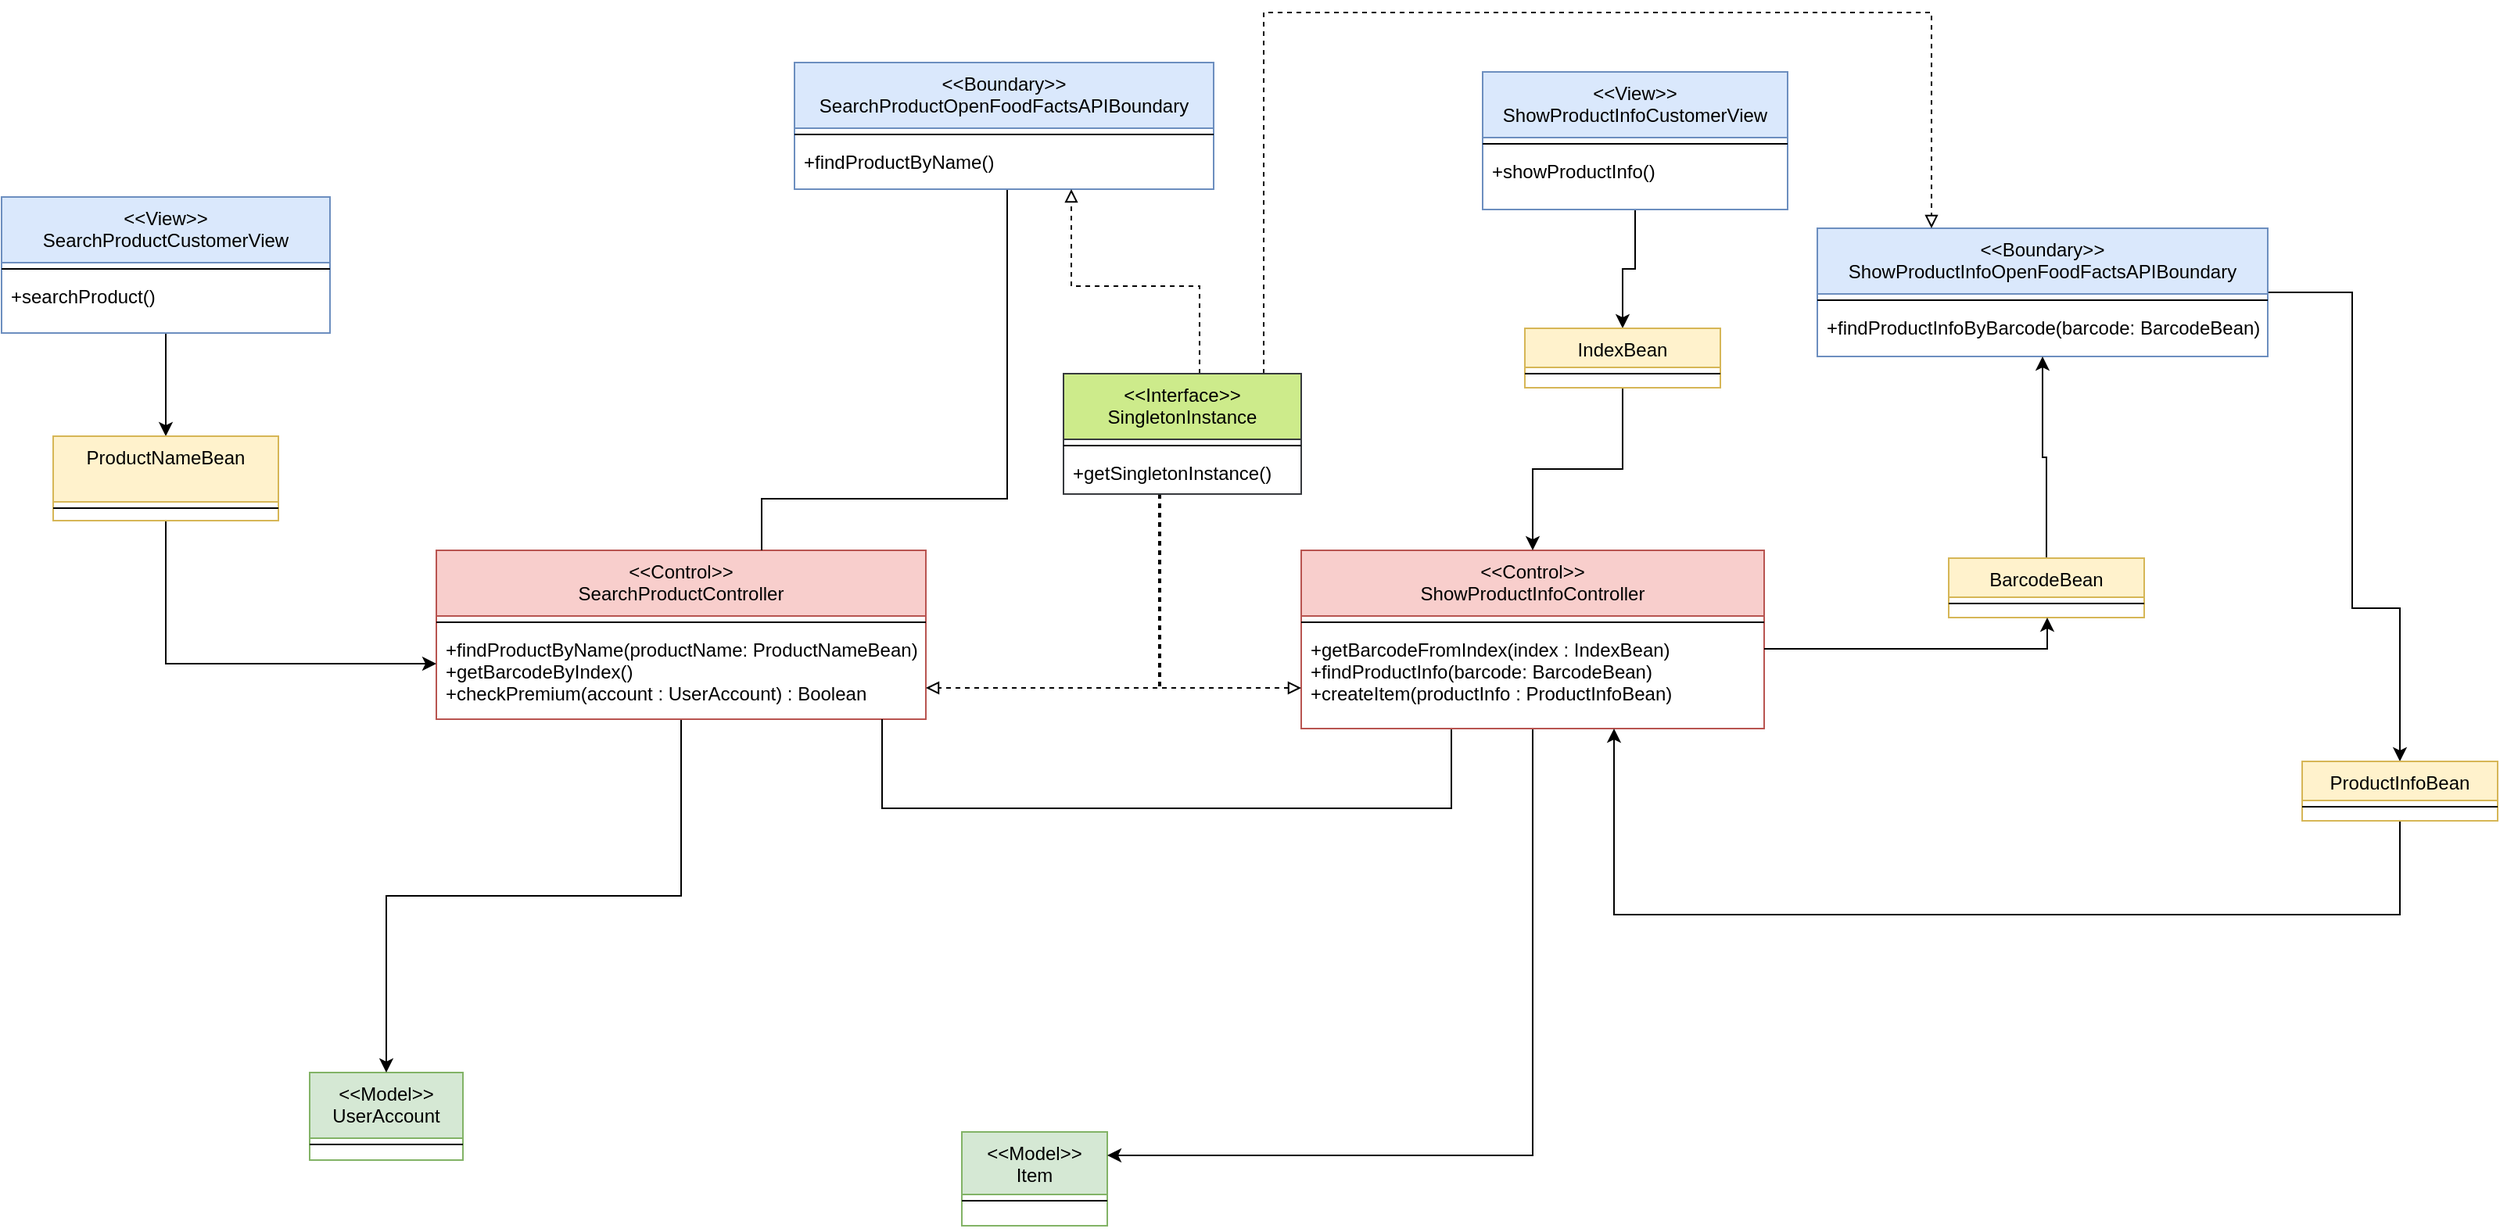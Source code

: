 <mxfile version="20.8.5" type="device"><diagram name="Pagina-1" id="UmniKbAy3muger2Wqppi"><mxGraphModel dx="1575" dy="899" grid="0" gridSize="10" guides="1" tooltips="1" connect="1" arrows="1" fold="1" page="1" pageScale="1" pageWidth="827" pageHeight="1169" math="0" shadow="0"><root><mxCell id="0"/><mxCell id="1" parent="0"/><mxCell id="kpLYrS2HoN4zXeKdUY_x-1" value="&lt;&lt;Model&gt;&gt;&#10;UserAccount" style="swimlane;fontStyle=0;align=center;verticalAlign=top;childLayout=stackLayout;horizontal=1;startSize=42;horizontalStack=0;resizeParent=1;resizeLast=0;collapsible=1;marginBottom=0;rounded=0;shadow=0;strokeWidth=1;fillColor=#d5e8d4;strokeColor=#82b366;" parent="1" vertex="1"><mxGeometry x="390" y="714" width="98" height="56" as="geometry"><mxRectangle x="894.5" y="841" width="160" height="54" as="alternateBounds"/></mxGeometry></mxCell><mxCell id="kpLYrS2HoN4zXeKdUY_x-2" value="" style="line;html=1;strokeWidth=1;align=left;verticalAlign=middle;spacingTop=-1;spacingLeft=3;spacingRight=3;rotatable=0;labelPosition=right;points=[];portConstraint=eastwest;" parent="kpLYrS2HoN4zXeKdUY_x-1" vertex="1"><mxGeometry y="42" width="98" height="8" as="geometry"/></mxCell><mxCell id="kpLYrS2HoN4zXeKdUY_x-4" value="&lt;&lt;Model&gt;&gt;&#10;Item" style="swimlane;fontStyle=0;align=center;verticalAlign=top;childLayout=stackLayout;horizontal=1;startSize=40;horizontalStack=0;resizeParent=1;resizeLast=0;collapsible=1;marginBottom=0;rounded=0;shadow=0;strokeWidth=1;fillColor=#d5e8d4;strokeColor=#82b366;" parent="1" vertex="1"><mxGeometry x="807" y="752" width="93" height="60" as="geometry"><mxRectangle x="1407.5" y="893" width="160" height="49.5" as="alternateBounds"/></mxGeometry></mxCell><mxCell id="kpLYrS2HoN4zXeKdUY_x-5" value="" style="line;html=1;strokeWidth=1;align=left;verticalAlign=middle;spacingTop=-1;spacingLeft=3;spacingRight=3;rotatable=0;labelPosition=right;points=[];portConstraint=eastwest;" parent="kpLYrS2HoN4zXeKdUY_x-4" vertex="1"><mxGeometry y="40" width="93" height="8" as="geometry"/></mxCell><mxCell id="kpLYrS2HoN4zXeKdUY_x-6" value="&#10; " style="text;align=left;verticalAlign=top;spacingLeft=4;spacingRight=4;overflow=hidden;rotatable=0;points=[[0,0.5],[1,0.5]];portConstraint=eastwest;" parent="kpLYrS2HoN4zXeKdUY_x-4" vertex="1"><mxGeometry y="48" width="93" height="12" as="geometry"/></mxCell><mxCell id="kpLYrS2HoN4zXeKdUY_x-7" style="edgeStyle=orthogonalEdgeStyle;rounded=0;orthogonalLoop=1;jettySize=auto;html=1;" parent="1" source="kpLYrS2HoN4zXeKdUY_x-8" target="kpLYrS2HoN4zXeKdUY_x-1" edge="1"><mxGeometry relative="1" as="geometry"/></mxCell><mxCell id="kpLYrS2HoN4zXeKdUY_x-8" value="&lt;&lt;Control&gt;&gt;&#10;SearchProductController" style="swimlane;fontStyle=0;align=center;verticalAlign=top;childLayout=stackLayout;horizontal=1;startSize=42;horizontalStack=0;resizeParent=1;resizeLast=0;collapsible=1;marginBottom=0;rounded=0;shadow=0;strokeWidth=1;fillColor=#f8cecc;strokeColor=#b85450;" parent="1" vertex="1"><mxGeometry x="471" y="380" width="313" height="108" as="geometry"><mxRectangle x="894.5" y="841" width="160" height="54" as="alternateBounds"/></mxGeometry></mxCell><mxCell id="kpLYrS2HoN4zXeKdUY_x-9" value="" style="line;html=1;strokeWidth=1;align=left;verticalAlign=middle;spacingTop=-1;spacingLeft=3;spacingRight=3;rotatable=0;labelPosition=right;points=[];portConstraint=eastwest;" parent="kpLYrS2HoN4zXeKdUY_x-8" vertex="1"><mxGeometry y="42" width="313" height="8" as="geometry"/></mxCell><mxCell id="kpLYrS2HoN4zXeKdUY_x-10" value="+findProductByName(productName: ProductNameBean)&#10;+getBarcodeByIndex()&#10;+checkPremium(account : UserAccount) : Boolean" style="text;align=left;verticalAlign=top;spacingLeft=4;spacingRight=4;overflow=hidden;rotatable=0;points=[[0,0.5],[1,0.5]];portConstraint=eastwest;" parent="kpLYrS2HoN4zXeKdUY_x-8" vertex="1"><mxGeometry y="50" width="313" height="45" as="geometry"/></mxCell><mxCell id="kpLYrS2HoN4zXeKdUY_x-11" style="edgeStyle=orthogonalEdgeStyle;rounded=0;orthogonalLoop=1;jettySize=auto;html=1;startArrow=classic;startFill=1;endArrow=none;endFill=0;" parent="1" source="kpLYrS2HoN4zXeKdUY_x-32" target="kpLYrS2HoN4zXeKdUY_x-12" edge="1"><mxGeometry relative="1" as="geometry"/></mxCell><mxCell id="kpLYrS2HoN4zXeKdUY_x-12" value="&lt;&lt;View&gt;&gt;&#10;SearchProductCustomerView" style="swimlane;fontStyle=0;align=center;verticalAlign=top;childLayout=stackLayout;horizontal=1;startSize=42;horizontalStack=0;resizeParent=1;resizeLast=0;collapsible=1;marginBottom=0;rounded=0;shadow=0;strokeWidth=1;fillColor=#dae8fc;strokeColor=#6c8ebf;" parent="1" vertex="1"><mxGeometry x="193" y="154" width="210" height="87" as="geometry"><mxRectangle x="894.5" y="841" width="160" height="54" as="alternateBounds"/></mxGeometry></mxCell><mxCell id="kpLYrS2HoN4zXeKdUY_x-13" value="" style="line;html=1;strokeWidth=1;align=left;verticalAlign=middle;spacingTop=-1;spacingLeft=3;spacingRight=3;rotatable=0;labelPosition=right;points=[];portConstraint=eastwest;" parent="kpLYrS2HoN4zXeKdUY_x-12" vertex="1"><mxGeometry y="42" width="210" height="8" as="geometry"/></mxCell><mxCell id="kpLYrS2HoN4zXeKdUY_x-14" value="+searchProduct()" style="text;align=left;verticalAlign=top;spacingLeft=4;spacingRight=4;overflow=hidden;rotatable=0;points=[[0,0.5],[1,0.5]];portConstraint=eastwest;" parent="kpLYrS2HoN4zXeKdUY_x-12" vertex="1"><mxGeometry y="50" width="210" height="37" as="geometry"/></mxCell><mxCell id="kpLYrS2HoN4zXeKdUY_x-15" style="edgeStyle=orthogonalEdgeStyle;rounded=0;orthogonalLoop=1;jettySize=auto;html=1;startArrow=none;startFill=0;endArrow=none;endFill=0;" parent="1" source="kpLYrS2HoN4zXeKdUY_x-16" target="kpLYrS2HoN4zXeKdUY_x-8" edge="1"><mxGeometry relative="1" as="geometry"><Array as="points"><mxPoint x="836" y="347"/><mxPoint x="679" y="347"/></Array></mxGeometry></mxCell><mxCell id="kpLYrS2HoN4zXeKdUY_x-16" value="&lt;&lt;Boundary&gt;&gt;&#10;SearchProductOpenFoodFactsAPIBoundary" style="swimlane;fontStyle=0;align=center;verticalAlign=top;childLayout=stackLayout;horizontal=1;startSize=42;horizontalStack=0;resizeParent=1;resizeLast=0;collapsible=1;marginBottom=0;rounded=0;shadow=0;strokeWidth=1;fillColor=#dae8fc;strokeColor=#6c8ebf;" parent="1" vertex="1"><mxGeometry x="700" y="68" width="268" height="81" as="geometry"><mxRectangle x="894.5" y="841" width="160" height="54" as="alternateBounds"/></mxGeometry></mxCell><mxCell id="kpLYrS2HoN4zXeKdUY_x-17" value="" style="line;html=1;strokeWidth=1;align=left;verticalAlign=middle;spacingTop=-1;spacingLeft=3;spacingRight=3;rotatable=0;labelPosition=right;points=[];portConstraint=eastwest;" parent="kpLYrS2HoN4zXeKdUY_x-16" vertex="1"><mxGeometry y="42" width="268" height="8" as="geometry"/></mxCell><mxCell id="kpLYrS2HoN4zXeKdUY_x-18" value="+findProductByName()" style="text;align=left;verticalAlign=top;spacingLeft=4;spacingRight=4;overflow=hidden;rotatable=0;points=[[0,0.5],[1,0.5]];portConstraint=eastwest;" parent="kpLYrS2HoN4zXeKdUY_x-16" vertex="1"><mxGeometry y="50" width="268" height="25" as="geometry"/></mxCell><mxCell id="kpLYrS2HoN4zXeKdUY_x-39" style="edgeStyle=orthogonalEdgeStyle;rounded=0;orthogonalLoop=1;jettySize=auto;html=1;startArrow=none;startFill=0;endArrow=classic;endFill=1;" parent="1" source="kpLYrS2HoN4zXeKdUY_x-20" target="kpLYrS2HoN4zXeKdUY_x-37" edge="1"><mxGeometry relative="1" as="geometry"/></mxCell><mxCell id="kpLYrS2HoN4zXeKdUY_x-20" value="&lt;&lt;View&gt;&gt;&#10;ShowProductInfoCustomerView" style="swimlane;fontStyle=0;align=center;verticalAlign=top;childLayout=stackLayout;horizontal=1;startSize=42;horizontalStack=0;resizeParent=1;resizeLast=0;collapsible=1;marginBottom=0;rounded=0;shadow=0;strokeWidth=1;fillColor=#dae8fc;strokeColor=#6c8ebf;" parent="1" vertex="1"><mxGeometry x="1140" y="74" width="195" height="88" as="geometry"><mxRectangle x="894.5" y="841" width="160" height="54" as="alternateBounds"/></mxGeometry></mxCell><mxCell id="kpLYrS2HoN4zXeKdUY_x-21" value="" style="line;html=1;strokeWidth=1;align=left;verticalAlign=middle;spacingTop=-1;spacingLeft=3;spacingRight=3;rotatable=0;labelPosition=right;points=[];portConstraint=eastwest;" parent="kpLYrS2HoN4zXeKdUY_x-20" vertex="1"><mxGeometry y="42" width="195" height="8" as="geometry"/></mxCell><mxCell id="kpLYrS2HoN4zXeKdUY_x-22" value="+showProductInfo()" style="text;align=left;verticalAlign=top;spacingLeft=4;spacingRight=4;overflow=hidden;rotatable=0;points=[[0,0.5],[1,0.5]];portConstraint=eastwest;" parent="kpLYrS2HoN4zXeKdUY_x-20" vertex="1"><mxGeometry y="50" width="195" height="38" as="geometry"/></mxCell><mxCell id="kpLYrS2HoN4zXeKdUY_x-24" style="edgeStyle=orthogonalEdgeStyle;rounded=0;orthogonalLoop=1;jettySize=auto;html=1;startArrow=none;startFill=0;endArrow=none;endFill=0;" parent="1" source="kpLYrS2HoN4zXeKdUY_x-26" target="kpLYrS2HoN4zXeKdUY_x-8" edge="1"><mxGeometry relative="1" as="geometry"><Array as="points"><mxPoint x="1120" y="545"/><mxPoint x="756" y="545"/></Array></mxGeometry></mxCell><mxCell id="kpLYrS2HoN4zXeKdUY_x-25" style="edgeStyle=orthogonalEdgeStyle;rounded=0;orthogonalLoop=1;jettySize=auto;html=1;startArrow=none;startFill=0;" parent="1" source="kpLYrS2HoN4zXeKdUY_x-26" target="kpLYrS2HoN4zXeKdUY_x-4" edge="1"><mxGeometry relative="1" as="geometry"><Array as="points"><mxPoint x="1172" y="767"/></Array></mxGeometry></mxCell><mxCell id="kpLYrS2HoN4zXeKdUY_x-26" value="&lt;&lt;Control&gt;&gt;&#10;ShowProductInfoController" style="swimlane;fontStyle=0;align=center;verticalAlign=top;childLayout=stackLayout;horizontal=1;startSize=42;horizontalStack=0;resizeParent=1;resizeLast=0;collapsible=1;marginBottom=0;rounded=0;shadow=0;strokeWidth=1;fillColor=#f8cecc;strokeColor=#b85450;" parent="1" vertex="1"><mxGeometry x="1024" y="380" width="296" height="114" as="geometry"><mxRectangle x="894.5" y="841" width="160" height="54" as="alternateBounds"/></mxGeometry></mxCell><mxCell id="kpLYrS2HoN4zXeKdUY_x-27" value="" style="line;html=1;strokeWidth=1;align=left;verticalAlign=middle;spacingTop=-1;spacingLeft=3;spacingRight=3;rotatable=0;labelPosition=right;points=[];portConstraint=eastwest;" parent="kpLYrS2HoN4zXeKdUY_x-26" vertex="1"><mxGeometry y="42" width="296" height="8" as="geometry"/></mxCell><mxCell id="kpLYrS2HoN4zXeKdUY_x-28" value="+getBarcodeFromIndex(index : IndexBean)&#10;+findProductInfo(barcode: BarcodeBean) &#10;+createItem(productInfo : ProductInfoBean)" style="text;align=left;verticalAlign=top;spacingLeft=4;spacingRight=4;overflow=hidden;rotatable=0;points=[[0,0.5],[1,0.5]];portConstraint=eastwest;" parent="kpLYrS2HoN4zXeKdUY_x-26" vertex="1"><mxGeometry y="50" width="296" height="61" as="geometry"/></mxCell><mxCell id="kpLYrS2HoN4zXeKdUY_x-47" style="edgeStyle=orthogonalEdgeStyle;rounded=0;orthogonalLoop=1;jettySize=auto;html=1;entryX=0.5;entryY=0;entryDx=0;entryDy=0;startArrow=none;startFill=0;endArrow=classic;endFill=1;" parent="1" source="kpLYrS2HoN4zXeKdUY_x-29" target="kpLYrS2HoN4zXeKdUY_x-45" edge="1"><mxGeometry relative="1" as="geometry"><Array as="points"><mxPoint x="1696" y="417"/><mxPoint x="1727" y="417"/></Array></mxGeometry></mxCell><mxCell id="kpLYrS2HoN4zXeKdUY_x-29" value="&lt;&lt;Boundary&gt;&gt;&#10;ShowProductInfoOpenFoodFactsAPIBoundary" style="swimlane;fontStyle=0;align=center;verticalAlign=top;childLayout=stackLayout;horizontal=1;startSize=42;horizontalStack=0;resizeParent=1;resizeLast=0;collapsible=1;marginBottom=0;rounded=0;shadow=0;strokeWidth=1;fillColor=#dae8fc;strokeColor=#6c8ebf;" parent="1" vertex="1"><mxGeometry x="1354" y="174" width="288" height="82" as="geometry"><mxRectangle x="894.5" y="841" width="160" height="54" as="alternateBounds"/></mxGeometry></mxCell><mxCell id="kpLYrS2HoN4zXeKdUY_x-30" value="" style="line;html=1;strokeWidth=1;align=left;verticalAlign=middle;spacingTop=-1;spacingLeft=3;spacingRight=3;rotatable=0;labelPosition=right;points=[];portConstraint=eastwest;" parent="kpLYrS2HoN4zXeKdUY_x-29" vertex="1"><mxGeometry y="42" width="288" height="8" as="geometry"/></mxCell><mxCell id="kpLYrS2HoN4zXeKdUY_x-31" value="+findProductInfoByBarcode(barcode: BarcodeBean) " style="text;align=left;verticalAlign=top;spacingLeft=4;spacingRight=4;overflow=hidden;rotatable=0;points=[[0,0.5],[1,0.5]];portConstraint=eastwest;" parent="kpLYrS2HoN4zXeKdUY_x-29" vertex="1"><mxGeometry y="50" width="288" height="32" as="geometry"/></mxCell><mxCell id="kpLYrS2HoN4zXeKdUY_x-35" style="edgeStyle=orthogonalEdgeStyle;rounded=0;orthogonalLoop=1;jettySize=auto;html=1;entryX=0;entryY=0.5;entryDx=0;entryDy=0;endArrow=classic;endFill=1;" parent="1" source="kpLYrS2HoN4zXeKdUY_x-32" target="kpLYrS2HoN4zXeKdUY_x-10" edge="1"><mxGeometry relative="1" as="geometry"/></mxCell><mxCell id="kpLYrS2HoN4zXeKdUY_x-32" value="ProductNameBean" style="swimlane;fontStyle=0;align=center;verticalAlign=top;childLayout=stackLayout;horizontal=1;startSize=42;horizontalStack=0;resizeParent=1;resizeLast=0;collapsible=1;marginBottom=0;rounded=0;shadow=0;strokeWidth=1;fillColor=#fff2cc;strokeColor=#d6b656;" parent="1" vertex="1"><mxGeometry x="226" y="307" width="144" height="54" as="geometry"><mxRectangle x="894.5" y="841" width="160" height="54" as="alternateBounds"/></mxGeometry></mxCell><mxCell id="kpLYrS2HoN4zXeKdUY_x-33" value="" style="line;html=1;strokeWidth=1;align=left;verticalAlign=middle;spacingTop=-1;spacingLeft=3;spacingRight=3;rotatable=0;labelPosition=right;points=[];portConstraint=eastwest;" parent="kpLYrS2HoN4zXeKdUY_x-32" vertex="1"><mxGeometry y="42" width="144" height="8" as="geometry"/></mxCell><mxCell id="kpLYrS2HoN4zXeKdUY_x-40" style="edgeStyle=orthogonalEdgeStyle;rounded=0;orthogonalLoop=1;jettySize=auto;html=1;startArrow=none;startFill=0;endArrow=classic;endFill=1;" parent="1" source="kpLYrS2HoN4zXeKdUY_x-37" target="kpLYrS2HoN4zXeKdUY_x-26" edge="1"><mxGeometry relative="1" as="geometry"/></mxCell><mxCell id="kpLYrS2HoN4zXeKdUY_x-37" value="IndexBean" style="swimlane;fontStyle=0;align=center;verticalAlign=top;childLayout=stackLayout;horizontal=1;startSize=25;horizontalStack=0;resizeParent=1;resizeLast=0;collapsible=1;marginBottom=0;rounded=0;shadow=0;strokeWidth=1;fillColor=#fff2cc;strokeColor=#d6b656;" parent="1" vertex="1"><mxGeometry x="1167" y="238" width="125" height="38" as="geometry"><mxRectangle x="894.5" y="841" width="160" height="54" as="alternateBounds"/></mxGeometry></mxCell><mxCell id="kpLYrS2HoN4zXeKdUY_x-38" value="" style="line;html=1;strokeWidth=1;align=left;verticalAlign=middle;spacingTop=-1;spacingLeft=3;spacingRight=3;rotatable=0;labelPosition=right;points=[];portConstraint=eastwest;" parent="kpLYrS2HoN4zXeKdUY_x-37" vertex="1"><mxGeometry y="25" width="125" height="8" as="geometry"/></mxCell><mxCell id="kpLYrS2HoN4zXeKdUY_x-44" style="edgeStyle=orthogonalEdgeStyle;rounded=0;orthogonalLoop=1;jettySize=auto;html=1;startArrow=none;startFill=0;endArrow=classic;endFill=1;" parent="1" source="kpLYrS2HoN4zXeKdUY_x-41" target="kpLYrS2HoN4zXeKdUY_x-29" edge="1"><mxGeometry relative="1" as="geometry"/></mxCell><mxCell id="kpLYrS2HoN4zXeKdUY_x-41" value="BarcodeBean" style="swimlane;fontStyle=0;align=center;verticalAlign=top;childLayout=stackLayout;horizontal=1;startSize=25;horizontalStack=0;resizeParent=1;resizeLast=0;collapsible=1;marginBottom=0;rounded=0;shadow=0;strokeWidth=1;fillColor=#fff2cc;strokeColor=#d6b656;" parent="1" vertex="1"><mxGeometry x="1438" y="385" width="125" height="38" as="geometry"><mxRectangle x="894.5" y="841" width="160" height="54" as="alternateBounds"/></mxGeometry></mxCell><mxCell id="kpLYrS2HoN4zXeKdUY_x-42" value="" style="line;html=1;strokeWidth=1;align=left;verticalAlign=middle;spacingTop=-1;spacingLeft=3;spacingRight=3;rotatable=0;labelPosition=right;points=[];portConstraint=eastwest;" parent="kpLYrS2HoN4zXeKdUY_x-41" vertex="1"><mxGeometry y="25" width="125" height="8" as="geometry"/></mxCell><mxCell id="kpLYrS2HoN4zXeKdUY_x-43" style="edgeStyle=orthogonalEdgeStyle;rounded=0;orthogonalLoop=1;jettySize=auto;html=1;startArrow=none;startFill=0;endArrow=classic;endFill=1;" parent="1" source="kpLYrS2HoN4zXeKdUY_x-28" target="kpLYrS2HoN4zXeKdUY_x-41" edge="1"><mxGeometry relative="1" as="geometry"><Array as="points"><mxPoint x="1501" y="443"/></Array></mxGeometry></mxCell><mxCell id="kpLYrS2HoN4zXeKdUY_x-48" style="edgeStyle=orthogonalEdgeStyle;rounded=0;orthogonalLoop=1;jettySize=auto;html=1;startArrow=none;startFill=0;endArrow=classic;endFill=1;" parent="1" source="kpLYrS2HoN4zXeKdUY_x-45" target="kpLYrS2HoN4zXeKdUY_x-26" edge="1"><mxGeometry relative="1" as="geometry"><Array as="points"><mxPoint x="1727" y="613"/><mxPoint x="1224" y="613"/></Array></mxGeometry></mxCell><mxCell id="kpLYrS2HoN4zXeKdUY_x-45" value="ProductInfoBean" style="swimlane;fontStyle=0;align=center;verticalAlign=top;childLayout=stackLayout;horizontal=1;startSize=25;horizontalStack=0;resizeParent=1;resizeLast=0;collapsible=1;marginBottom=0;rounded=0;shadow=0;strokeWidth=1;fillColor=#fff2cc;strokeColor=#d6b656;" parent="1" vertex="1"><mxGeometry x="1664" y="515" width="125" height="38" as="geometry"><mxRectangle x="894.5" y="841" width="160" height="54" as="alternateBounds"/></mxGeometry></mxCell><mxCell id="kpLYrS2HoN4zXeKdUY_x-46" value="" style="line;html=1;strokeWidth=1;align=left;verticalAlign=middle;spacingTop=-1;spacingLeft=3;spacingRight=3;rotatable=0;labelPosition=right;points=[];portConstraint=eastwest;" parent="kpLYrS2HoN4zXeKdUY_x-45" vertex="1"><mxGeometry y="25" width="125" height="8" as="geometry"/></mxCell><mxCell id="Fi-efiClDgQAC_5TK8uS-4" style="edgeStyle=orthogonalEdgeStyle;rounded=0;orthogonalLoop=1;jettySize=auto;html=1;endArrow=block;endFill=0;dashed=1;" edge="1" parent="1" source="Fi-efiClDgQAC_5TK8uS-1" target="kpLYrS2HoN4zXeKdUY_x-10"><mxGeometry relative="1" as="geometry"><Array as="points"><mxPoint x="934" y="468"/></Array></mxGeometry></mxCell><mxCell id="Fi-efiClDgQAC_5TK8uS-5" style="edgeStyle=orthogonalEdgeStyle;rounded=0;orthogonalLoop=1;jettySize=auto;html=1;endArrow=block;endFill=0;dashed=1;" edge="1" parent="1" source="Fi-efiClDgQAC_5TK8uS-1" target="kpLYrS2HoN4zXeKdUY_x-26"><mxGeometry relative="1" as="geometry"><Array as="points"><mxPoint x="933" y="468"/></Array></mxGeometry></mxCell><mxCell id="Fi-efiClDgQAC_5TK8uS-6" style="edgeStyle=orthogonalEdgeStyle;rounded=0;orthogonalLoop=1;jettySize=auto;html=1;dashed=1;endArrow=block;endFill=0;" edge="1" parent="1" source="Fi-efiClDgQAC_5TK8uS-1" target="kpLYrS2HoN4zXeKdUY_x-16"><mxGeometry relative="1" as="geometry"><Array as="points"><mxPoint x="959" y="211"/><mxPoint x="877" y="211"/></Array></mxGeometry></mxCell><mxCell id="Fi-efiClDgQAC_5TK8uS-7" style="edgeStyle=orthogonalEdgeStyle;rounded=0;orthogonalLoop=1;jettySize=auto;html=1;dashed=1;endArrow=block;endFill=0;" edge="1" parent="1" source="Fi-efiClDgQAC_5TK8uS-1" target="kpLYrS2HoN4zXeKdUY_x-29"><mxGeometry relative="1" as="geometry"><Array as="points"><mxPoint x="1000" y="36"/><mxPoint x="1427" y="36"/></Array></mxGeometry></mxCell><mxCell id="Fi-efiClDgQAC_5TK8uS-1" value="&lt;&lt;Interface&gt;&gt;&#10;SingletonInstance" style="swimlane;fontStyle=0;align=center;verticalAlign=top;childLayout=stackLayout;horizontal=1;startSize=42;horizontalStack=0;resizeParent=1;resizeLast=0;collapsible=1;marginBottom=0;rounded=0;shadow=0;strokeWidth=1;fillColor=#cdeb8b;strokeColor=#36393d;" vertex="1" parent="1"><mxGeometry x="872" y="267" width="152" height="77" as="geometry"><mxRectangle x="894.5" y="841" width="160" height="54" as="alternateBounds"/></mxGeometry></mxCell><mxCell id="Fi-efiClDgQAC_5TK8uS-2" value="" style="line;html=1;strokeWidth=1;align=left;verticalAlign=middle;spacingTop=-1;spacingLeft=3;spacingRight=3;rotatable=0;labelPosition=right;points=[];portConstraint=eastwest;" vertex="1" parent="Fi-efiClDgQAC_5TK8uS-1"><mxGeometry y="42" width="152" height="8" as="geometry"/></mxCell><mxCell id="Fi-efiClDgQAC_5TK8uS-3" value="+getSingletonInstance()" style="text;align=left;verticalAlign=top;spacingLeft=4;spacingRight=4;overflow=hidden;rotatable=0;points=[[0,0.5],[1,0.5]];portConstraint=eastwest;" vertex="1" parent="Fi-efiClDgQAC_5TK8uS-1"><mxGeometry y="50" width="152" height="24" as="geometry"/></mxCell></root></mxGraphModel></diagram></mxfile>